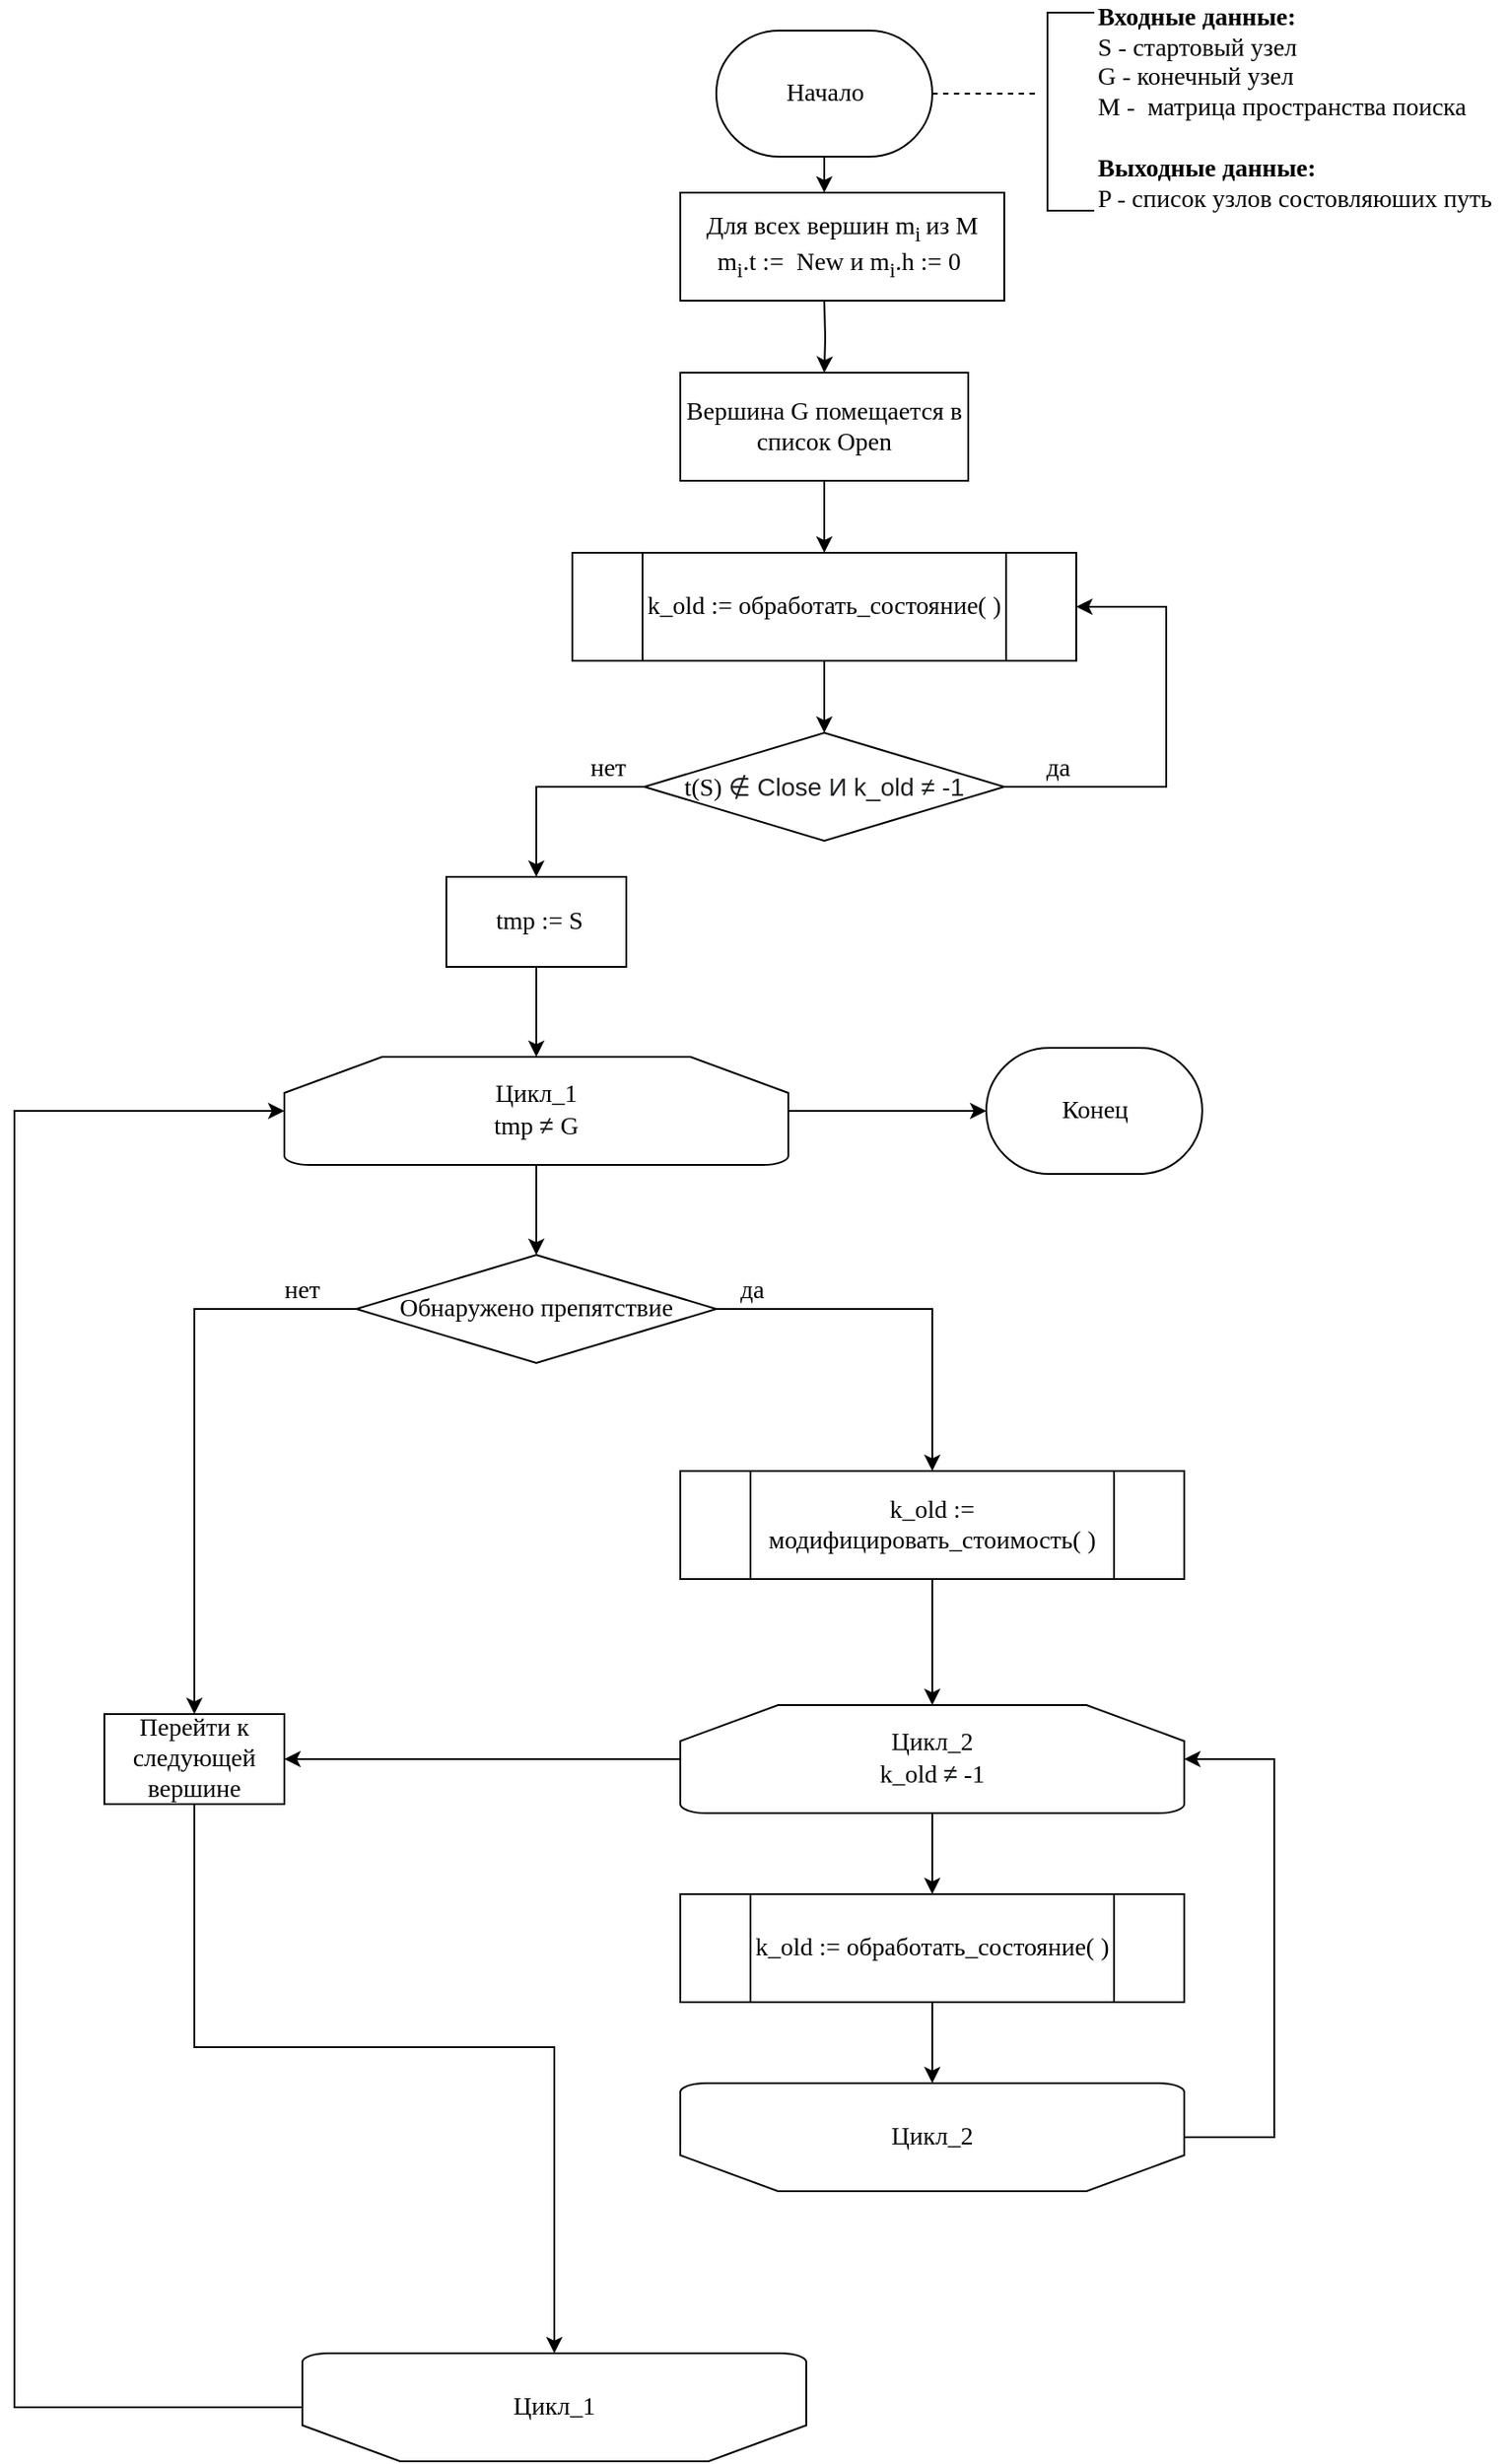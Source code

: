 <mxfile version="14.2.7" type="github">
  <diagram id="C5RBs43oDa-KdzZeNtuy" name="Page-1">
    <mxGraphModel dx="1950" dy="699" grid="1" gridSize="10" guides="1" tooltips="1" connect="1" arrows="1" fold="1" page="1" pageScale="1" pageWidth="827" pageHeight="1169" math="0" shadow="0">
      <root>
        <mxCell id="WIyWlLk6GJQsqaUBKTNV-0" />
        <mxCell id="WIyWlLk6GJQsqaUBKTNV-1" parent="WIyWlLk6GJQsqaUBKTNV-0" />
        <mxCell id="e87xvLng4OOPS5qkPSxf-1" style="edgeStyle=orthogonalEdgeStyle;rounded=0;orthogonalLoop=1;jettySize=auto;html=1;dashed=1;endArrow=none;endFill=0;" edge="1" parent="WIyWlLk6GJQsqaUBKTNV-1" source="e87xvLng4OOPS5qkPSxf-0">
          <mxGeometry relative="1" as="geometry">
            <mxPoint x="360" y="145" as="targetPoint" />
          </mxGeometry>
        </mxCell>
        <mxCell id="e87xvLng4OOPS5qkPSxf-7" style="edgeStyle=orthogonalEdgeStyle;rounded=0;orthogonalLoop=1;jettySize=auto;html=1;entryX=0.5;entryY=0;entryDx=0;entryDy=0;endArrow=classic;endFill=1;fontFamily=Times New Roman;fontSize=14;" edge="1" parent="WIyWlLk6GJQsqaUBKTNV-1" source="e87xvLng4OOPS5qkPSxf-0">
          <mxGeometry relative="1" as="geometry">
            <mxPoint x="240" y="200" as="targetPoint" />
          </mxGeometry>
        </mxCell>
        <mxCell id="e87xvLng4OOPS5qkPSxf-0" value="Начало" style="html=1;dashed=0;whitespace=wrap;shape=mxgraph.dfd.start;fontSize=14;fontFamily=Times New Roman;" vertex="1" parent="WIyWlLk6GJQsqaUBKTNV-1">
          <mxGeometry x="180" y="110" width="120" height="70" as="geometry" />
        </mxCell>
        <mxCell id="e87xvLng4OOPS5qkPSxf-2" value="" style="strokeWidth=1;html=1;shape=mxgraph.flowchart.annotation_1;align=left;pointerEvents=1;" vertex="1" parent="WIyWlLk6GJQsqaUBKTNV-1">
          <mxGeometry x="364" y="100" width="26" height="110" as="geometry" />
        </mxCell>
        <mxCell id="e87xvLng4OOPS5qkPSxf-3" value="&lt;b style=&quot;font-size: 14px;&quot;&gt;Входные данные:&lt;br style=&quot;font-size: 14px;&quot;&gt;&lt;/b&gt;S - стартовый узел&lt;br style=&quot;font-size: 14px;&quot;&gt;G - конечный узел&amp;nbsp;&lt;br style=&quot;font-size: 14px;&quot;&gt;M -&amp;nbsp; матрица пространства поиска&amp;nbsp;&lt;br style=&quot;font-size: 14px;&quot;&gt;&lt;br style=&quot;font-size: 14px;&quot;&gt;&lt;b style=&quot;font-size: 14px;&quot;&gt;Выходные данные:&lt;br style=&quot;font-size: 14px;&quot;&gt;&lt;/b&gt;P - список узлов состовляюших путь" style="text;html=1;strokeColor=none;fillColor=none;align=left;verticalAlign=middle;whiteSpace=wrap;rounded=0;fontSize=14;fontFamily=Times New Roman;" vertex="1" parent="WIyWlLk6GJQsqaUBKTNV-1">
          <mxGeometry x="390" y="100" width="230" height="105" as="geometry" />
        </mxCell>
        <mxCell id="e87xvLng4OOPS5qkPSxf-9" value="" style="edgeStyle=orthogonalEdgeStyle;rounded=0;orthogonalLoop=1;jettySize=auto;html=1;endArrow=classic;endFill=1;fontFamily=Times New Roman;fontSize=14;" edge="1" parent="WIyWlLk6GJQsqaUBKTNV-1" target="e87xvLng4OOPS5qkPSxf-8">
          <mxGeometry relative="1" as="geometry">
            <mxPoint x="240" y="260" as="sourcePoint" />
          </mxGeometry>
        </mxCell>
        <mxCell id="e87xvLng4OOPS5qkPSxf-12" style="edgeStyle=orthogonalEdgeStyle;rounded=0;orthogonalLoop=1;jettySize=auto;html=1;entryX=0.5;entryY=0;entryDx=0;entryDy=0;endArrow=classic;endFill=1;fontFamily=Times New Roman;fontSize=14;" edge="1" parent="WIyWlLk6GJQsqaUBKTNV-1" source="e87xvLng4OOPS5qkPSxf-8" target="e87xvLng4OOPS5qkPSxf-11">
          <mxGeometry relative="1" as="geometry" />
        </mxCell>
        <mxCell id="e87xvLng4OOPS5qkPSxf-8" value="Вершина G помещается в список Open" style="whiteSpace=wrap;html=1;rounded=0;fontFamily=Times New Roman;fontSize=14;strokeWidth=1;arcSize=14;" vertex="1" parent="WIyWlLk6GJQsqaUBKTNV-1">
          <mxGeometry x="160" y="300" width="160" height="60" as="geometry" />
        </mxCell>
        <mxCell id="e87xvLng4OOPS5qkPSxf-15" style="edgeStyle=orthogonalEdgeStyle;rounded=0;orthogonalLoop=1;jettySize=auto;html=1;entryX=0.5;entryY=0;entryDx=0;entryDy=0;entryPerimeter=0;endArrow=classic;endFill=1;fontFamily=Times New Roman;fontSize=14;" edge="1" parent="WIyWlLk6GJQsqaUBKTNV-1" source="e87xvLng4OOPS5qkPSxf-11" target="e87xvLng4OOPS5qkPSxf-14">
          <mxGeometry relative="1" as="geometry" />
        </mxCell>
        <mxCell id="e87xvLng4OOPS5qkPSxf-11" value="" style="verticalLabelPosition=bottom;verticalAlign=top;html=1;shape=process;whiteSpace=wrap;rounded=0;size=0.14;arcSize=6;glass=0;strokeWidth=1;fontFamily=Times New Roman;fontSize=14;" vertex="1" parent="WIyWlLk6GJQsqaUBKTNV-1">
          <mxGeometry x="100" y="400" width="280" height="60" as="geometry" />
        </mxCell>
        <mxCell id="e87xvLng4OOPS5qkPSxf-13" value="k_old := обработать_состояние( )" style="text;html=1;strokeColor=none;fillColor=none;align=center;verticalAlign=middle;whiteSpace=wrap;rounded=0;glass=0;fontFamily=Times New Roman;fontSize=14;" vertex="1" parent="WIyWlLk6GJQsqaUBKTNV-1">
          <mxGeometry x="140" y="405" width="200" height="50" as="geometry" />
        </mxCell>
        <mxCell id="e87xvLng4OOPS5qkPSxf-16" style="edgeStyle=orthogonalEdgeStyle;rounded=0;orthogonalLoop=1;jettySize=auto;html=1;entryX=1;entryY=0.5;entryDx=0;entryDy=0;endArrow=classic;endFill=1;fontFamily=Times New Roman;fontSize=14;" edge="1" parent="WIyWlLk6GJQsqaUBKTNV-1" source="e87xvLng4OOPS5qkPSxf-14" target="e87xvLng4OOPS5qkPSxf-11">
          <mxGeometry relative="1" as="geometry">
            <Array as="points">
              <mxPoint x="430" y="530" />
              <mxPoint x="430" y="430" />
            </Array>
          </mxGeometry>
        </mxCell>
        <mxCell id="e87xvLng4OOPS5qkPSxf-20" style="edgeStyle=orthogonalEdgeStyle;rounded=0;orthogonalLoop=1;jettySize=auto;html=1;entryX=0.5;entryY=0;entryDx=0;entryDy=0;endArrow=classic;endFill=1;fontFamily=Times New Roman;fontSize=14;" edge="1" parent="WIyWlLk6GJQsqaUBKTNV-1" source="e87xvLng4OOPS5qkPSxf-14" target="e87xvLng4OOPS5qkPSxf-19">
          <mxGeometry relative="1" as="geometry" />
        </mxCell>
        <mxCell id="e87xvLng4OOPS5qkPSxf-14" value="&lt;font style=&quot;font-size: 14px&quot;&gt;t(S)&amp;nbsp;&lt;span style=&quot;color: rgb(32 , 33 , 36) ; font-family: &amp;#34;arial&amp;#34; , sans-serif ; text-align: left ; background-color: rgb(255 , 255 , 255)&quot;&gt;∉ Close И k_old&amp;nbsp;&lt;/span&gt;&lt;span style=&quot;color: rgb(32 , 33 , 34) ; font-family: sans-serif&quot;&gt;≠ -1&lt;/span&gt;&lt;/font&gt;" style="strokeWidth=1;html=1;shape=mxgraph.flowchart.decision;whiteSpace=wrap;rounded=0;glass=0;fillColor=#ffffff;fontFamily=Times New Roman;fontSize=14;" vertex="1" parent="WIyWlLk6GJQsqaUBKTNV-1">
          <mxGeometry x="140" y="500" width="200" height="60" as="geometry" />
        </mxCell>
        <mxCell id="e87xvLng4OOPS5qkPSxf-17" value="да" style="text;html=1;strokeColor=none;fillColor=none;align=center;verticalAlign=middle;whiteSpace=wrap;rounded=0;glass=0;fontFamily=Times New Roman;fontSize=14;" vertex="1" parent="WIyWlLk6GJQsqaUBKTNV-1">
          <mxGeometry x="350" y="510" width="40" height="20" as="geometry" />
        </mxCell>
        <mxCell id="e87xvLng4OOPS5qkPSxf-69" style="edgeStyle=orthogonalEdgeStyle;rounded=0;orthogonalLoop=1;jettySize=auto;html=1;entryX=0.5;entryY=0;entryDx=0;entryDy=0;entryPerimeter=0;endArrow=classic;endFill=1;fontFamily=Times New Roman;fontSize=14;" edge="1" parent="WIyWlLk6GJQsqaUBKTNV-1" source="e87xvLng4OOPS5qkPSxf-19" target="e87xvLng4OOPS5qkPSxf-26">
          <mxGeometry relative="1" as="geometry" />
        </mxCell>
        <mxCell id="e87xvLng4OOPS5qkPSxf-19" value="&amp;nbsp;tmp := S" style="rounded=0;whiteSpace=wrap;html=1;glass=0;strokeWidth=1;fillColor=#ffffff;fontFamily=Times New Roman;fontSize=14;" vertex="1" parent="WIyWlLk6GJQsqaUBKTNV-1">
          <mxGeometry x="30" y="580" width="100" height="50" as="geometry" />
        </mxCell>
        <mxCell id="e87xvLng4OOPS5qkPSxf-21" value="нет" style="text;html=1;strokeColor=none;fillColor=none;align=center;verticalAlign=middle;whiteSpace=wrap;rounded=0;glass=0;fontFamily=Times New Roman;fontSize=14;" vertex="1" parent="WIyWlLk6GJQsqaUBKTNV-1">
          <mxGeometry x="100" y="510" width="40" height="20" as="geometry" />
        </mxCell>
        <mxCell id="e87xvLng4OOPS5qkPSxf-35" style="edgeStyle=orthogonalEdgeStyle;rounded=0;orthogonalLoop=1;jettySize=auto;html=1;entryX=0.5;entryY=0;entryDx=0;entryDy=0;entryPerimeter=0;endArrow=classic;endFill=1;fontFamily=Times New Roman;fontSize=14;" edge="1" parent="WIyWlLk6GJQsqaUBKTNV-1" source="e87xvLng4OOPS5qkPSxf-26" target="e87xvLng4OOPS5qkPSxf-28">
          <mxGeometry relative="1" as="geometry" />
        </mxCell>
        <mxCell id="e87xvLng4OOPS5qkPSxf-75" style="edgeStyle=orthogonalEdgeStyle;rounded=0;orthogonalLoop=1;jettySize=auto;html=1;endArrow=classic;endFill=1;fontFamily=Times New Roman;fontSize=14;" edge="1" parent="WIyWlLk6GJQsqaUBKTNV-1" source="e87xvLng4OOPS5qkPSxf-26">
          <mxGeometry relative="1" as="geometry">
            <mxPoint x="330" y="710" as="targetPoint" />
          </mxGeometry>
        </mxCell>
        <mxCell id="e87xvLng4OOPS5qkPSxf-26" value="Цикл_1&lt;br&gt;tmp&amp;nbsp;&lt;span style=&quot;color: rgb(32 , 33 , 34) ; font-family: sans-serif&quot;&gt;≠&amp;nbsp;&lt;/span&gt;G" style="strokeWidth=1;html=1;shape=mxgraph.flowchart.loop_limit;whiteSpace=wrap;rounded=0;glass=0;fillColor=#ffffff;fontFamily=Times New Roman;fontSize=14;" vertex="1" parent="WIyWlLk6GJQsqaUBKTNV-1">
          <mxGeometry x="-60" y="680" width="280" height="60" as="geometry" />
        </mxCell>
        <mxCell id="e87xvLng4OOPS5qkPSxf-36" style="edgeStyle=orthogonalEdgeStyle;rounded=0;orthogonalLoop=1;jettySize=auto;html=1;endArrow=classic;endFill=1;fontFamily=Times New Roman;fontSize=14;entryX=0.5;entryY=0;entryDx=0;entryDy=0;" edge="1" parent="WIyWlLk6GJQsqaUBKTNV-1" source="e87xvLng4OOPS5qkPSxf-28" target="e87xvLng4OOPS5qkPSxf-31">
          <mxGeometry relative="1" as="geometry">
            <mxPoint x="300" y="890" as="targetPoint" />
            <Array as="points">
              <mxPoint x="300" y="820" />
            </Array>
          </mxGeometry>
        </mxCell>
        <mxCell id="e87xvLng4OOPS5qkPSxf-45" style="edgeStyle=orthogonalEdgeStyle;rounded=0;orthogonalLoop=1;jettySize=auto;html=1;entryX=0.5;entryY=0;entryDx=0;entryDy=0;endArrow=classic;endFill=1;fontFamily=Times New Roman;fontSize=14;" edge="1" parent="WIyWlLk6GJQsqaUBKTNV-1" source="e87xvLng4OOPS5qkPSxf-28" target="e87xvLng4OOPS5qkPSxf-43">
          <mxGeometry relative="1" as="geometry" />
        </mxCell>
        <mxCell id="e87xvLng4OOPS5qkPSxf-28" value="Обнаружено препятствие" style="strokeWidth=1;html=1;shape=mxgraph.flowchart.decision;whiteSpace=wrap;rounded=0;glass=0;fillColor=#ffffff;fontFamily=Times New Roman;fontSize=14;" vertex="1" parent="WIyWlLk6GJQsqaUBKTNV-1">
          <mxGeometry x="-20" y="790" width="200" height="60" as="geometry" />
        </mxCell>
        <mxCell id="e87xvLng4OOPS5qkPSxf-30" value="Для всех вершин m&lt;sub&gt;i &lt;/sub&gt;из M&lt;br&gt;m&lt;sub&gt;i&lt;/sub&gt;.t :=&amp;nbsp; New и m&lt;sub&gt;i&lt;/sub&gt;.h := 0&amp;nbsp;" style="rounded=0;whiteSpace=wrap;html=1;absoluteArcSize=1;arcSize=14;strokeWidth=1;fontFamily=Times New Roman;fontSize=14;align=center;" vertex="1" parent="WIyWlLk6GJQsqaUBKTNV-1">
          <mxGeometry x="160" y="200" width="180" height="60" as="geometry" />
        </mxCell>
        <mxCell id="e87xvLng4OOPS5qkPSxf-57" style="edgeStyle=orthogonalEdgeStyle;rounded=0;orthogonalLoop=1;jettySize=auto;html=1;entryX=0.5;entryY=0;entryDx=0;entryDy=0;entryPerimeter=0;endArrow=classic;endFill=1;fontFamily=Times New Roman;fontSize=14;" edge="1" parent="WIyWlLk6GJQsqaUBKTNV-1" source="e87xvLng4OOPS5qkPSxf-31" target="e87xvLng4OOPS5qkPSxf-55">
          <mxGeometry relative="1" as="geometry" />
        </mxCell>
        <mxCell id="e87xvLng4OOPS5qkPSxf-31" value="" style="verticalLabelPosition=bottom;verticalAlign=top;html=1;shape=process;whiteSpace=wrap;rounded=0;size=0.14;arcSize=6;glass=0;strokeWidth=1;fontFamily=Times New Roman;fontSize=14;" vertex="1" parent="WIyWlLk6GJQsqaUBKTNV-1">
          <mxGeometry x="160" y="910" width="280" height="60" as="geometry" />
        </mxCell>
        <mxCell id="e87xvLng4OOPS5qkPSxf-32" value="k_old := модифицировать_стоимость( )" style="text;html=1;strokeColor=none;fillColor=none;align=center;verticalAlign=middle;whiteSpace=wrap;rounded=0;glass=0;fontFamily=Times New Roman;fontSize=14;" vertex="1" parent="WIyWlLk6GJQsqaUBKTNV-1">
          <mxGeometry x="200" y="915" width="200" height="50" as="geometry" />
        </mxCell>
        <mxCell id="e87xvLng4OOPS5qkPSxf-34" value="да" style="text;html=1;strokeColor=none;fillColor=none;align=center;verticalAlign=middle;whiteSpace=wrap;rounded=0;glass=0;fontFamily=Times New Roman;fontSize=14;" vertex="1" parent="WIyWlLk6GJQsqaUBKTNV-1">
          <mxGeometry x="180" y="800" width="40" height="20" as="geometry" />
        </mxCell>
        <mxCell id="e87xvLng4OOPS5qkPSxf-70" style="edgeStyle=orthogonalEdgeStyle;rounded=0;orthogonalLoop=1;jettySize=auto;html=1;entryX=0.5;entryY=1;entryDx=0;entryDy=0;entryPerimeter=0;endArrow=classic;endFill=1;fontFamily=Times New Roman;fontSize=14;" edge="1" parent="WIyWlLk6GJQsqaUBKTNV-1" source="e87xvLng4OOPS5qkPSxf-43" target="e87xvLng4OOPS5qkPSxf-68">
          <mxGeometry relative="1" as="geometry">
            <Array as="points">
              <mxPoint x="-110" y="1230" />
              <mxPoint x="90" y="1230" />
            </Array>
          </mxGeometry>
        </mxCell>
        <mxCell id="e87xvLng4OOPS5qkPSxf-43" value="Перейти к следующей вершине" style="rounded=0;whiteSpace=wrap;html=1;glass=0;strokeWidth=1;fillColor=#ffffff;fontFamily=Times New Roman;fontSize=14;" vertex="1" parent="WIyWlLk6GJQsqaUBKTNV-1">
          <mxGeometry x="-160" y="1045" width="100" height="50" as="geometry" />
        </mxCell>
        <mxCell id="e87xvLng4OOPS5qkPSxf-46" value="нет" style="text;html=1;strokeColor=none;fillColor=none;align=center;verticalAlign=middle;whiteSpace=wrap;rounded=0;glass=0;fontFamily=Times New Roman;fontSize=14;" vertex="1" parent="WIyWlLk6GJQsqaUBKTNV-1">
          <mxGeometry x="-70" y="800" width="40" height="20" as="geometry" />
        </mxCell>
        <mxCell id="e87xvLng4OOPS5qkPSxf-61" style="edgeStyle=orthogonalEdgeStyle;rounded=0;orthogonalLoop=1;jettySize=auto;html=1;entryX=0.5;entryY=1;entryDx=0;entryDy=0;entryPerimeter=0;endArrow=classic;endFill=1;fontFamily=Times New Roman;fontSize=14;" edge="1" parent="WIyWlLk6GJQsqaUBKTNV-1" source="e87xvLng4OOPS5qkPSxf-50" target="e87xvLng4OOPS5qkPSxf-60">
          <mxGeometry relative="1" as="geometry" />
        </mxCell>
        <mxCell id="e87xvLng4OOPS5qkPSxf-50" value="" style="verticalLabelPosition=bottom;verticalAlign=top;html=1;shape=process;whiteSpace=wrap;rounded=0;size=0.14;arcSize=6;glass=0;strokeWidth=1;fontFamily=Times New Roman;fontSize=14;" vertex="1" parent="WIyWlLk6GJQsqaUBKTNV-1">
          <mxGeometry x="160" y="1145" width="280" height="60" as="geometry" />
        </mxCell>
        <mxCell id="e87xvLng4OOPS5qkPSxf-51" value="k_old := обработать_состояние( )" style="text;html=1;strokeColor=none;fillColor=none;align=center;verticalAlign=middle;whiteSpace=wrap;rounded=0;glass=0;fontFamily=Times New Roman;fontSize=14;" vertex="1" parent="WIyWlLk6GJQsqaUBKTNV-1">
          <mxGeometry x="200" y="1150" width="200" height="50" as="geometry" />
        </mxCell>
        <mxCell id="e87xvLng4OOPS5qkPSxf-59" style="edgeStyle=orthogonalEdgeStyle;rounded=0;orthogonalLoop=1;jettySize=auto;html=1;entryX=0.5;entryY=0;entryDx=0;entryDy=0;endArrow=classic;endFill=1;fontFamily=Times New Roman;fontSize=14;" edge="1" parent="WIyWlLk6GJQsqaUBKTNV-1" source="e87xvLng4OOPS5qkPSxf-55" target="e87xvLng4OOPS5qkPSxf-50">
          <mxGeometry relative="1" as="geometry" />
        </mxCell>
        <mxCell id="e87xvLng4OOPS5qkPSxf-64" style="edgeStyle=orthogonalEdgeStyle;rounded=0;orthogonalLoop=1;jettySize=auto;html=1;entryX=1;entryY=0.5;entryDx=0;entryDy=0;endArrow=classic;endFill=1;fontFamily=Times New Roman;fontSize=14;" edge="1" parent="WIyWlLk6GJQsqaUBKTNV-1" source="e87xvLng4OOPS5qkPSxf-55" target="e87xvLng4OOPS5qkPSxf-43">
          <mxGeometry relative="1" as="geometry" />
        </mxCell>
        <mxCell id="e87xvLng4OOPS5qkPSxf-55" value="Цикл_2&lt;br&gt;k_old&amp;nbsp;&lt;span style=&quot;color: rgb(32 , 33 , 34) ; font-family: sans-serif&quot;&gt;≠&lt;/span&gt;&amp;nbsp;-1" style="strokeWidth=1;html=1;shape=mxgraph.flowchart.loop_limit;whiteSpace=wrap;rounded=0;glass=0;fillColor=#ffffff;fontFamily=Times New Roman;fontSize=14;" vertex="1" parent="WIyWlLk6GJQsqaUBKTNV-1">
          <mxGeometry x="160" y="1040" width="280" height="60" as="geometry" />
        </mxCell>
        <mxCell id="e87xvLng4OOPS5qkPSxf-63" style="edgeStyle=orthogonalEdgeStyle;rounded=0;orthogonalLoop=1;jettySize=auto;html=1;entryX=1;entryY=0.5;entryDx=0;entryDy=0;entryPerimeter=0;endArrow=classic;endFill=1;fontFamily=Times New Roman;fontSize=14;" edge="1" parent="WIyWlLk6GJQsqaUBKTNV-1" source="e87xvLng4OOPS5qkPSxf-60" target="e87xvLng4OOPS5qkPSxf-55">
          <mxGeometry relative="1" as="geometry">
            <Array as="points">
              <mxPoint x="490" y="1280" />
              <mxPoint x="490" y="1070" />
            </Array>
          </mxGeometry>
        </mxCell>
        <mxCell id="e87xvLng4OOPS5qkPSxf-60" value="" style="strokeWidth=1;html=1;shape=mxgraph.flowchart.loop_limit;whiteSpace=wrap;rounded=0;glass=0;fillColor=#ffffff;fontFamily=Times New Roman;fontSize=14;direction=west;" vertex="1" parent="WIyWlLk6GJQsqaUBKTNV-1">
          <mxGeometry x="160" y="1250" width="280" height="60" as="geometry" />
        </mxCell>
        <mxCell id="e87xvLng4OOPS5qkPSxf-65" value="Цикл_2&lt;br&gt;" style="text;html=1;strokeColor=none;fillColor=none;align=center;verticalAlign=middle;whiteSpace=wrap;rounded=0;glass=0;fontFamily=Times New Roman;fontSize=14;" vertex="1" parent="WIyWlLk6GJQsqaUBKTNV-1">
          <mxGeometry x="255" y="1270" width="90" height="20" as="geometry" />
        </mxCell>
        <mxCell id="e87xvLng4OOPS5qkPSxf-71" style="edgeStyle=orthogonalEdgeStyle;rounded=0;orthogonalLoop=1;jettySize=auto;html=1;entryX=0;entryY=0.5;entryDx=0;entryDy=0;entryPerimeter=0;endArrow=classic;endFill=1;fontFamily=Times New Roman;fontSize=14;" edge="1" parent="WIyWlLk6GJQsqaUBKTNV-1" source="e87xvLng4OOPS5qkPSxf-68" target="e87xvLng4OOPS5qkPSxf-26">
          <mxGeometry relative="1" as="geometry">
            <Array as="points">
              <mxPoint x="-210" y="1430" />
              <mxPoint x="-210" y="710" />
            </Array>
          </mxGeometry>
        </mxCell>
        <mxCell id="e87xvLng4OOPS5qkPSxf-68" value="" style="strokeWidth=1;html=1;shape=mxgraph.flowchart.loop_limit;whiteSpace=wrap;rounded=0;glass=0;fillColor=#ffffff;fontFamily=Times New Roman;fontSize=14;direction=west;" vertex="1" parent="WIyWlLk6GJQsqaUBKTNV-1">
          <mxGeometry x="-50" y="1400" width="280" height="60" as="geometry" />
        </mxCell>
        <mxCell id="e87xvLng4OOPS5qkPSxf-74" value="Цикл_1" style="text;html=1;strokeColor=none;fillColor=none;align=center;verticalAlign=middle;whiteSpace=wrap;rounded=0;glass=0;fontFamily=Times New Roman;fontSize=14;" vertex="1" parent="WIyWlLk6GJQsqaUBKTNV-1">
          <mxGeometry x="45" y="1420" width="90" height="20" as="geometry" />
        </mxCell>
        <mxCell id="e87xvLng4OOPS5qkPSxf-76" value="Конец" style="html=1;dashed=0;whitespace=wrap;shape=mxgraph.dfd.start;fontSize=14;fontFamily=Times New Roman;" vertex="1" parent="WIyWlLk6GJQsqaUBKTNV-1">
          <mxGeometry x="330" y="675" width="120" height="70" as="geometry" />
        </mxCell>
      </root>
    </mxGraphModel>
  </diagram>
</mxfile>
